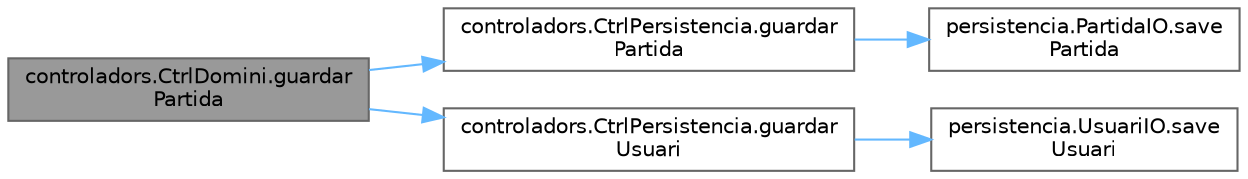 digraph "controladors.CtrlDomini.guardarPartida"
{
 // INTERACTIVE_SVG=YES
 // LATEX_PDF_SIZE
  bgcolor="transparent";
  edge [fontname=Helvetica,fontsize=10,labelfontname=Helvetica,labelfontsize=10];
  node [fontname=Helvetica,fontsize=10,shape=box,height=0.2,width=0.4];
  rankdir="LR";
  Node1 [id="Node000001",label="controladors.CtrlDomini.guardar\lPartida",height=0.2,width=0.4,color="gray40", fillcolor="grey60", style="filled", fontcolor="black",tooltip="Es guarda la partida actual."];
  Node1 -> Node2 [id="edge1_Node000001_Node000002",color="steelblue1",style="solid",tooltip=" "];
  Node2 [id="Node000002",label="controladors.CtrlPersistencia.guardar\lPartida",height=0.2,width=0.4,color="grey40", fillcolor="white", style="filled",URL="$classcontroladors_1_1_ctrl_persistencia.html#a0e5e0a143149479bf7fb5b185d34035f",tooltip="Desa una partida a l'emmagatzematge persistent."];
  Node2 -> Node3 [id="edge2_Node000002_Node000003",color="steelblue1",style="solid",tooltip=" "];
  Node3 [id="Node000003",label="persistencia.PartidaIO.save\lPartida",height=0.2,width=0.4,color="grey40", fillcolor="white", style="filled",URL="$classpersistencia_1_1_partida_i_o.html#a67252911821e967acb539aa350b4f488",tooltip="Desa una partida a un fitxer JSON."];
  Node1 -> Node4 [id="edge3_Node000001_Node000004",color="steelblue1",style="solid",tooltip=" "];
  Node4 [id="Node000004",label="controladors.CtrlPersistencia.guardar\lUsuari",height=0.2,width=0.4,color="grey40", fillcolor="white", style="filled",URL="$classcontroladors_1_1_ctrl_persistencia.html#a3e338a9b45aaa502d95cb1816545b734",tooltip="Desa un usuari a l'emmagatzematge persistent."];
  Node4 -> Node5 [id="edge4_Node000004_Node000005",color="steelblue1",style="solid",tooltip=" "];
  Node5 [id="Node000005",label="persistencia.UsuariIO.save\lUsuari",height=0.2,width=0.4,color="grey40", fillcolor="white", style="filled",URL="$classpersistencia_1_1_usuari_i_o.html#adae8b6b62d1b4cbbff286eaa19877937",tooltip="Desa un usuari a un fitxer JSON."];
}
